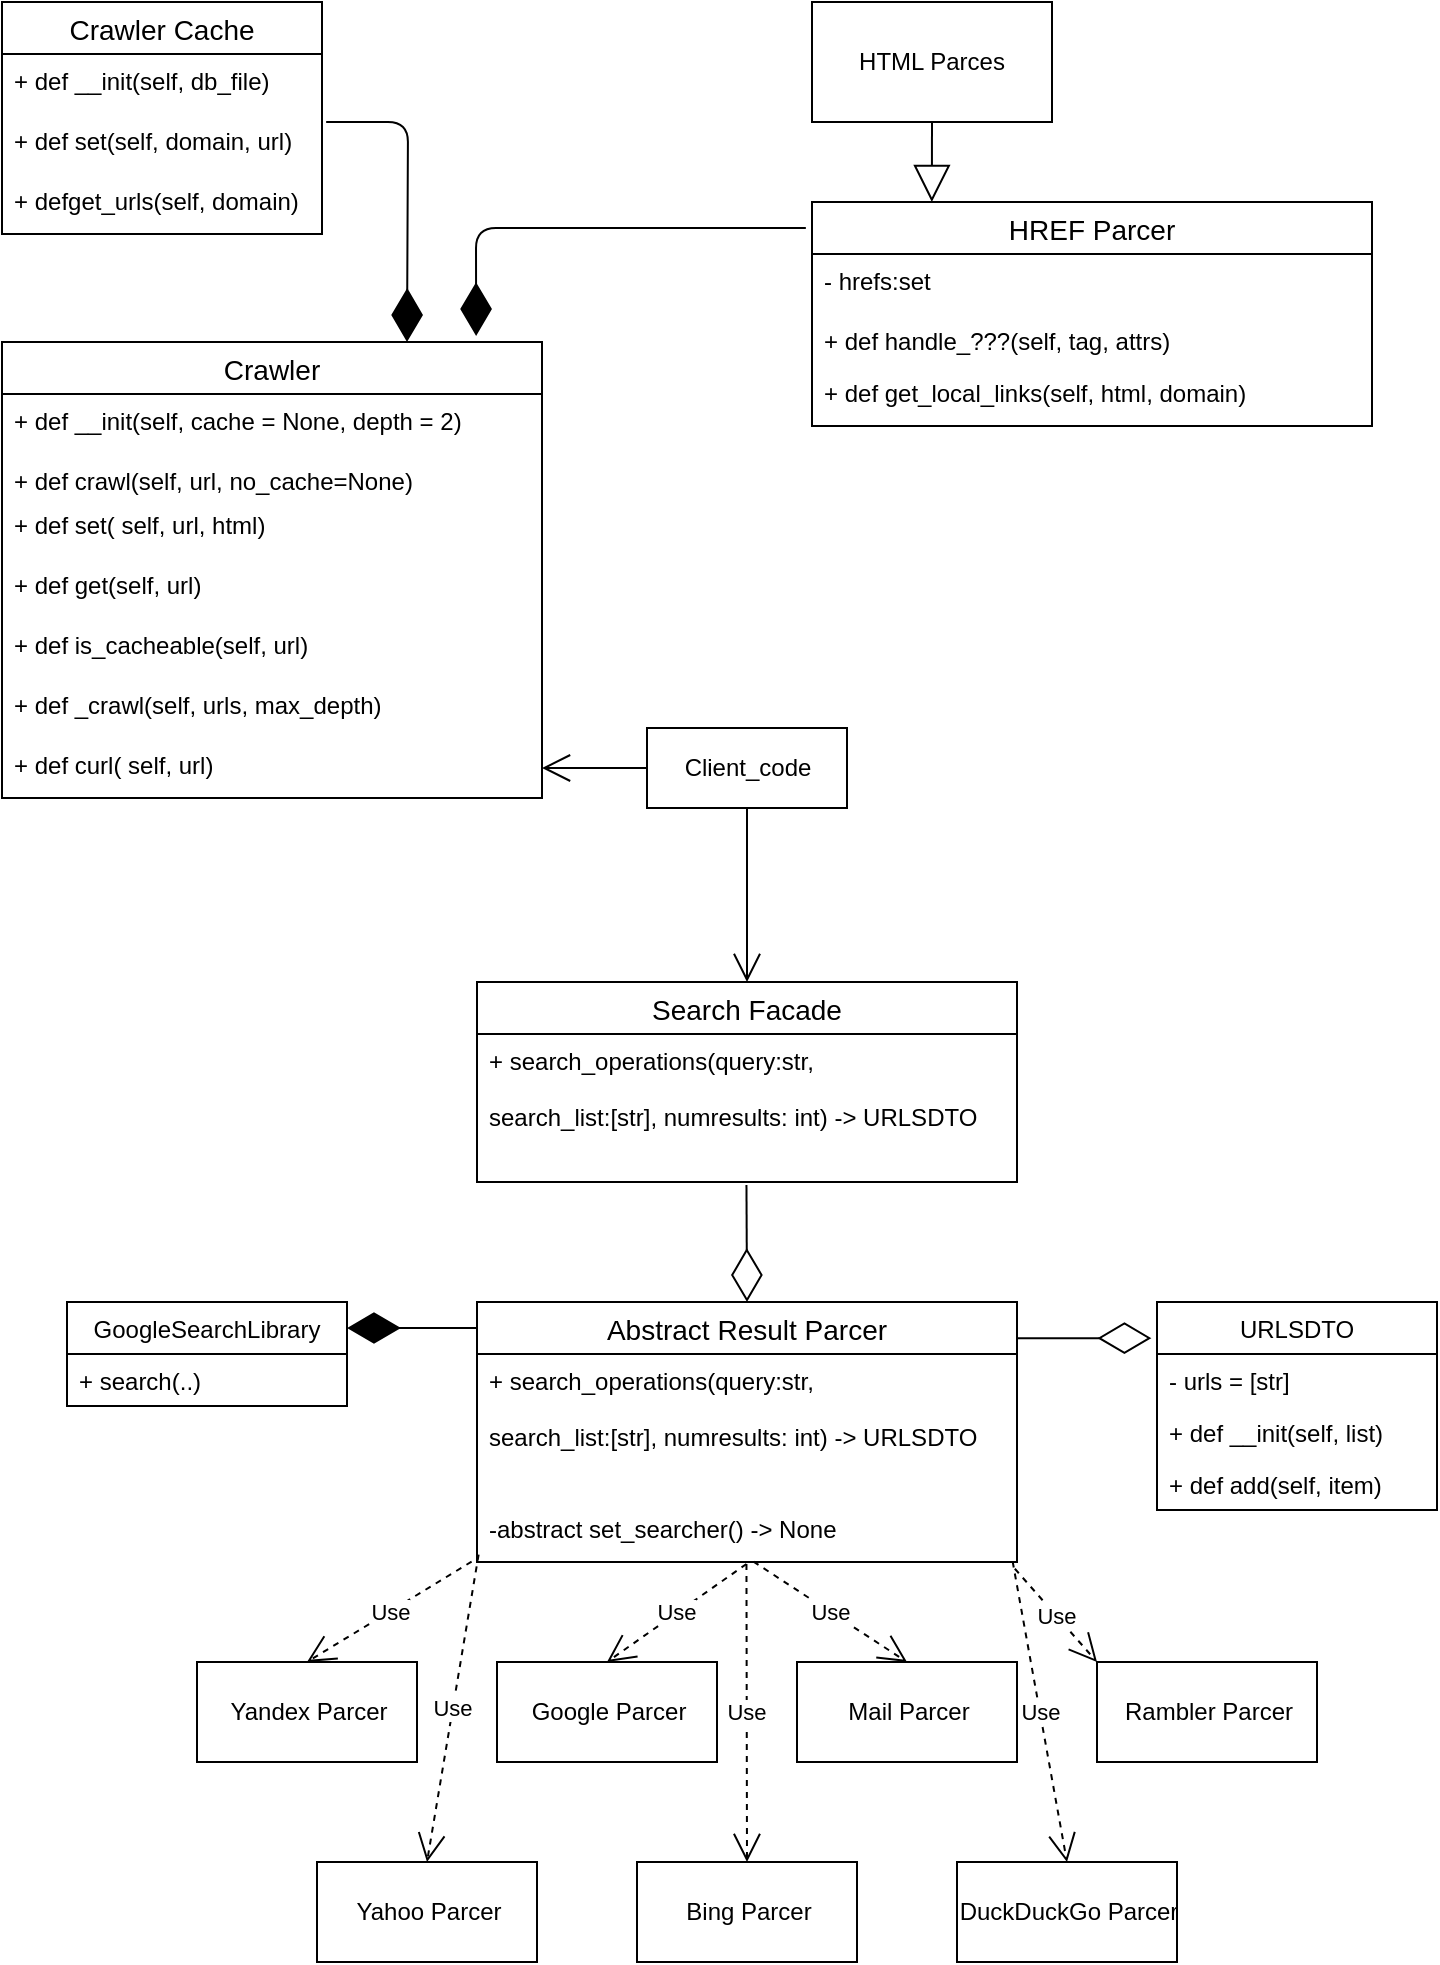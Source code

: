 <mxfile version="13.10.4" type="device"><diagram id="R2lEEEUBdFMjLlhIrx00" name="Page-1"><mxGraphModel dx="1000" dy="1129" grid="1" gridSize="10" guides="1" tooltips="1" connect="1" arrows="1" fold="1" page="1" pageScale="1" pageWidth="850" pageHeight="1100" math="0" shadow="0" extFonts="Permanent Marker^https://fonts.googleapis.com/css?family=Permanent+Marker"><root><mxCell id="0"/><mxCell id="1" parent="0"/><mxCell id="ucLREXVwjTHdh2gIgzQh-1" value="HTML Parces" style="rounded=0;whiteSpace=wrap;html=1;" parent="1" vertex="1"><mxGeometry x="670" y="30" width="120" height="60" as="geometry"/></mxCell><mxCell id="ucLREXVwjTHdh2gIgzQh-2" value="Crawler Cache" style="swimlane;fontStyle=0;childLayout=stackLayout;horizontal=1;startSize=26;horizontalStack=0;resizeParent=1;resizeParentMax=0;resizeLast=0;collapsible=1;marginBottom=0;align=center;fontSize=14;" parent="1" vertex="1"><mxGeometry x="265" y="30" width="160" height="116" as="geometry"/></mxCell><mxCell id="ucLREXVwjTHdh2gIgzQh-3" value="+ def __init(self, db_file)" style="text;strokeColor=none;fillColor=none;spacingLeft=4;spacingRight=4;overflow=hidden;rotatable=0;points=[[0,0.5],[1,0.5]];portConstraint=eastwest;fontSize=12;" parent="ucLREXVwjTHdh2gIgzQh-2" vertex="1"><mxGeometry y="26" width="160" height="30" as="geometry"/></mxCell><mxCell id="ucLREXVwjTHdh2gIgzQh-4" value="+ def set(self, domain, url)" style="text;strokeColor=none;fillColor=none;spacingLeft=4;spacingRight=4;overflow=hidden;rotatable=0;points=[[0,0.5],[1,0.5]];portConstraint=eastwest;fontSize=12;" parent="ucLREXVwjTHdh2gIgzQh-2" vertex="1"><mxGeometry y="56" width="160" height="30" as="geometry"/></mxCell><mxCell id="ucLREXVwjTHdh2gIgzQh-5" value="+ defget_urls(self, domain)" style="text;strokeColor=none;fillColor=none;spacingLeft=4;spacingRight=4;overflow=hidden;rotatable=0;points=[[0,0.5],[1,0.5]];portConstraint=eastwest;fontSize=12;" parent="ucLREXVwjTHdh2gIgzQh-2" vertex="1"><mxGeometry y="86" width="160" height="30" as="geometry"/></mxCell><mxCell id="ucLREXVwjTHdh2gIgzQh-6" value="Crawler" style="swimlane;fontStyle=0;childLayout=stackLayout;horizontal=1;startSize=26;horizontalStack=0;resizeParent=1;resizeParentMax=0;resizeLast=0;collapsible=1;marginBottom=0;align=center;fontSize=14;" parent="1" vertex="1"><mxGeometry x="265" y="200" width="270" height="228" as="geometry"/></mxCell><mxCell id="ucLREXVwjTHdh2gIgzQh-7" value="+ def __init(self, cache = None, depth = 2)" style="text;strokeColor=none;fillColor=none;spacingLeft=4;spacingRight=4;overflow=hidden;rotatable=0;points=[[0,0.5],[1,0.5]];portConstraint=eastwest;fontSize=12;" parent="ucLREXVwjTHdh2gIgzQh-6" vertex="1"><mxGeometry y="26" width="270" height="30" as="geometry"/></mxCell><mxCell id="ucLREXVwjTHdh2gIgzQh-8" value="+ def crawl(self, url, no_cache=None)" style="text;strokeColor=none;fillColor=none;spacingLeft=4;spacingRight=4;overflow=hidden;rotatable=0;points=[[0,0.5],[1,0.5]];portConstraint=eastwest;fontSize=12;" parent="ucLREXVwjTHdh2gIgzQh-6" vertex="1"><mxGeometry y="56" width="270" height="22" as="geometry"/></mxCell><mxCell id="ucLREXVwjTHdh2gIgzQh-9" value="+ def set( self, url, html)" style="text;strokeColor=none;fillColor=none;spacingLeft=4;spacingRight=4;overflow=hidden;rotatable=0;points=[[0,0.5],[1,0.5]];portConstraint=eastwest;fontSize=12;" parent="ucLREXVwjTHdh2gIgzQh-6" vertex="1"><mxGeometry y="78" width="270" height="30" as="geometry"/></mxCell><mxCell id="ucLREXVwjTHdh2gIgzQh-12" value="+ def get(self, url)" style="text;strokeColor=none;fillColor=none;spacingLeft=4;spacingRight=4;overflow=hidden;rotatable=0;points=[[0,0.5],[1,0.5]];portConstraint=eastwest;fontSize=12;" parent="ucLREXVwjTHdh2gIgzQh-6" vertex="1"><mxGeometry y="108" width="270" height="30" as="geometry"/></mxCell><mxCell id="ucLREXVwjTHdh2gIgzQh-13" value="+ def is_cacheable(self, url)" style="text;strokeColor=none;fillColor=none;spacingLeft=4;spacingRight=4;overflow=hidden;rotatable=0;points=[[0,0.5],[1,0.5]];portConstraint=eastwest;fontSize=12;" parent="ucLREXVwjTHdh2gIgzQh-6" vertex="1"><mxGeometry y="138" width="270" height="30" as="geometry"/></mxCell><mxCell id="ucLREXVwjTHdh2gIgzQh-14" value="+ def _crawl(self, urls, max_depth)" style="text;strokeColor=none;fillColor=none;spacingLeft=4;spacingRight=4;overflow=hidden;rotatable=0;points=[[0,0.5],[1,0.5]];portConstraint=eastwest;fontSize=12;" parent="ucLREXVwjTHdh2gIgzQh-6" vertex="1"><mxGeometry y="168" width="270" height="30" as="geometry"/></mxCell><mxCell id="ucLREXVwjTHdh2gIgzQh-15" value="+ def curl( self, url)" style="text;strokeColor=none;fillColor=none;spacingLeft=4;spacingRight=4;overflow=hidden;rotatable=0;points=[[0,0.5],[1,0.5]];portConstraint=eastwest;fontSize=12;" parent="ucLREXVwjTHdh2gIgzQh-6" vertex="1"><mxGeometry y="198" width="270" height="30" as="geometry"/></mxCell><mxCell id="ucLREXVwjTHdh2gIgzQh-16" value="Client_code" style="whiteSpace=wrap;html=1;align=center;" parent="1" vertex="1"><mxGeometry x="587.5" y="393" width="100" height="40" as="geometry"/></mxCell><mxCell id="ucLREXVwjTHdh2gIgzQh-17" value="HREF Parcer" style="swimlane;fontStyle=0;childLayout=stackLayout;horizontal=1;startSize=26;horizontalStack=0;resizeParent=1;resizeParentMax=0;resizeLast=0;collapsible=1;marginBottom=0;align=center;fontSize=14;" parent="1" vertex="1"><mxGeometry x="670" y="130" width="280" height="112" as="geometry"/></mxCell><mxCell id="ucLREXVwjTHdh2gIgzQh-18" value="- hrefs:set" style="text;strokeColor=none;fillColor=none;spacingLeft=4;spacingRight=4;overflow=hidden;rotatable=0;points=[[0,0.5],[1,0.5]];portConstraint=eastwest;fontSize=12;" parent="ucLREXVwjTHdh2gIgzQh-17" vertex="1"><mxGeometry y="26" width="280" height="30" as="geometry"/></mxCell><mxCell id="ucLREXVwjTHdh2gIgzQh-19" value="+ def handle_???(self, tag, attrs)" style="text;strokeColor=none;fillColor=none;spacingLeft=4;spacingRight=4;overflow=hidden;rotatable=0;points=[[0,0.5],[1,0.5]];portConstraint=eastwest;fontSize=12;" parent="ucLREXVwjTHdh2gIgzQh-17" vertex="1"><mxGeometry y="56" width="280" height="26" as="geometry"/></mxCell><mxCell id="ucLREXVwjTHdh2gIgzQh-20" value="+ def get_local_links(self, html, domain)" style="text;strokeColor=none;fillColor=none;spacingLeft=4;spacingRight=4;overflow=hidden;rotatable=0;points=[[0,0.5],[1,0.5]];portConstraint=eastwest;fontSize=12;" parent="ucLREXVwjTHdh2gIgzQh-17" vertex="1"><mxGeometry y="82" width="280" height="30" as="geometry"/></mxCell><mxCell id="ucLREXVwjTHdh2gIgzQh-23" value="" style="endArrow=diamondThin;endFill=1;endSize=24;html=1;exitX=1.013;exitY=0.133;exitDx=0;exitDy=0;exitPerimeter=0;entryX=0.75;entryY=0;entryDx=0;entryDy=0;" parent="1" source="ucLREXVwjTHdh2gIgzQh-4" target="ucLREXVwjTHdh2gIgzQh-6" edge="1"><mxGeometry width="160" relative="1" as="geometry"><mxPoint x="540" y="200" as="sourcePoint"/><mxPoint x="700" y="200" as="targetPoint"/><Array as="points"><mxPoint x="468" y="90"/></Array></mxGeometry></mxCell><mxCell id="ucLREXVwjTHdh2gIgzQh-24" value="" style="endArrow=diamondThin;endFill=1;endSize=24;html=1;exitX=-0.011;exitY=0.116;exitDx=0;exitDy=0;exitPerimeter=0;entryX=0.878;entryY=-0.013;entryDx=0;entryDy=0;entryPerimeter=0;" parent="1" source="ucLREXVwjTHdh2gIgzQh-17" target="ucLREXVwjTHdh2gIgzQh-6" edge="1"><mxGeometry width="160" relative="1" as="geometry"><mxPoint x="510" y="350" as="sourcePoint"/><mxPoint x="670" y="350" as="targetPoint"/><Array as="points"><mxPoint x="502" y="143"/></Array></mxGeometry></mxCell><mxCell id="ucLREXVwjTHdh2gIgzQh-29" value="" style="endArrow=block;endSize=16;endFill=0;html=1;exitX=0.5;exitY=1;exitDx=0;exitDy=0;entryX=0.214;entryY=0;entryDx=0;entryDy=0;entryPerimeter=0;" parent="1" source="ucLREXVwjTHdh2gIgzQh-1" target="ucLREXVwjTHdh2gIgzQh-17" edge="1"><mxGeometry width="160" relative="1" as="geometry"><mxPoint x="510" y="410" as="sourcePoint"/><mxPoint x="670" y="410" as="targetPoint"/></mxGeometry></mxCell><mxCell id="ucLREXVwjTHdh2gIgzQh-31" value="Search Facade" style="swimlane;fontStyle=0;childLayout=stackLayout;horizontal=1;startSize=26;horizontalStack=0;resizeParent=1;resizeParentMax=0;resizeLast=0;collapsible=1;marginBottom=0;align=center;fontSize=14;" parent="1" vertex="1"><mxGeometry x="502.5" y="520" width="270" height="100" as="geometry"/></mxCell><mxCell id="ucLREXVwjTHdh2gIgzQh-32" value="+ search_operations(query:str, &#xA;&#xA;search_list:[str], numresults: int) -&gt; URLSDTO" style="text;strokeColor=none;fillColor=none;spacingLeft=4;spacingRight=4;overflow=hidden;rotatable=0;points=[[0,0.5],[1,0.5]];portConstraint=eastwest;fontSize=12;" parent="ucLREXVwjTHdh2gIgzQh-31" vertex="1"><mxGeometry y="26" width="270" height="74" as="geometry"/></mxCell><mxCell id="ucLREXVwjTHdh2gIgzQh-35" value="Abstract Result Parcer" style="swimlane;fontStyle=0;childLayout=stackLayout;horizontal=1;startSize=26;horizontalStack=0;resizeParent=1;resizeParentMax=0;resizeLast=0;collapsible=1;marginBottom=0;align=center;fontSize=14;" parent="1" vertex="1"><mxGeometry x="502.5" y="680" width="270" height="130" as="geometry"/></mxCell><mxCell id="9xk_dJZoABAjw4nXEasr-6" value="+ search_operations(query:str, &#xA;&#xA;search_list:[str], numresults: int) -&gt; URLSDTO" style="text;strokeColor=none;fillColor=none;spacingLeft=4;spacingRight=4;overflow=hidden;rotatable=0;points=[[0,0.5],[1,0.5]];portConstraint=eastwest;fontSize=12;" vertex="1" parent="ucLREXVwjTHdh2gIgzQh-35"><mxGeometry y="26" width="270" height="74" as="geometry"/></mxCell><mxCell id="ucLREXVwjTHdh2gIgzQh-36" value="-abstract set_searcher() -&gt; None" style="text;strokeColor=none;fillColor=none;spacingLeft=4;spacingRight=4;overflow=hidden;rotatable=0;points=[[0,0.5],[1,0.5]];portConstraint=eastwest;fontSize=12;" parent="ucLREXVwjTHdh2gIgzQh-35" vertex="1"><mxGeometry y="100" width="270" height="30" as="geometry"/></mxCell><mxCell id="9xk_dJZoABAjw4nXEasr-7" value="URLSDTO" style="swimlane;fontStyle=0;childLayout=stackLayout;horizontal=1;startSize=26;fillColor=none;horizontalStack=0;resizeParent=1;resizeParentMax=0;resizeLast=0;collapsible=1;marginBottom=0;" vertex="1" parent="1"><mxGeometry x="842.5" y="680" width="140" height="104" as="geometry"/></mxCell><mxCell id="9xk_dJZoABAjw4nXEasr-8" value="- urls = [str]" style="text;strokeColor=none;fillColor=none;align=left;verticalAlign=top;spacingLeft=4;spacingRight=4;overflow=hidden;rotatable=0;points=[[0,0.5],[1,0.5]];portConstraint=eastwest;" vertex="1" parent="9xk_dJZoABAjw4nXEasr-7"><mxGeometry y="26" width="140" height="26" as="geometry"/></mxCell><mxCell id="9xk_dJZoABAjw4nXEasr-9" value="+ def __init(self, list)" style="text;strokeColor=none;fillColor=none;align=left;verticalAlign=top;spacingLeft=4;spacingRight=4;overflow=hidden;rotatable=0;points=[[0,0.5],[1,0.5]];portConstraint=eastwest;" vertex="1" parent="9xk_dJZoABAjw4nXEasr-7"><mxGeometry y="52" width="140" height="26" as="geometry"/></mxCell><mxCell id="9xk_dJZoABAjw4nXEasr-10" value="+ def add(self, item) " style="text;strokeColor=none;fillColor=none;align=left;verticalAlign=top;spacingLeft=4;spacingRight=4;overflow=hidden;rotatable=0;points=[[0,0.5],[1,0.5]];portConstraint=eastwest;" vertex="1" parent="9xk_dJZoABAjw4nXEasr-7"><mxGeometry y="78" width="140" height="26" as="geometry"/></mxCell><mxCell id="9xk_dJZoABAjw4nXEasr-11" value="&lt;div&gt;Yandex Parcer&lt;/div&gt;" style="html=1;" vertex="1" parent="1"><mxGeometry x="362.5" y="860" width="110" height="50" as="geometry"/></mxCell><mxCell id="9xk_dJZoABAjw4nXEasr-12" value="Google Parcer" style="html=1;" vertex="1" parent="1"><mxGeometry x="512.5" y="860" width="110" height="50" as="geometry"/></mxCell><mxCell id="9xk_dJZoABAjw4nXEasr-13" value="Mail Parcer" style="html=1;" vertex="1" parent="1"><mxGeometry x="662.5" y="860" width="110" height="50" as="geometry"/></mxCell><mxCell id="9xk_dJZoABAjw4nXEasr-14" value="Rambler Parcer" style="html=1;" vertex="1" parent="1"><mxGeometry x="812.5" y="860" width="110" height="50" as="geometry"/></mxCell><mxCell id="9xk_dJZoABAjw4nXEasr-15" value="Yahoo Parcer" style="html=1;" vertex="1" parent="1"><mxGeometry x="422.5" y="960" width="110" height="50" as="geometry"/></mxCell><mxCell id="9xk_dJZoABAjw4nXEasr-16" value="Bing Parcer" style="html=1;" vertex="1" parent="1"><mxGeometry x="582.5" y="960" width="110" height="50" as="geometry"/></mxCell><mxCell id="9xk_dJZoABAjw4nXEasr-17" value="DuckDuckGo Parcer" style="html=1;" vertex="1" parent="1"><mxGeometry x="742.5" y="960" width="110" height="50" as="geometry"/></mxCell><mxCell id="9xk_dJZoABAjw4nXEasr-22" value="GoogleSearchLibrary" style="swimlane;fontStyle=0;childLayout=stackLayout;horizontal=1;startSize=26;fillColor=none;horizontalStack=0;resizeParent=1;resizeParentMax=0;resizeLast=0;collapsible=1;marginBottom=0;" vertex="1" parent="1"><mxGeometry x="297.5" y="680" width="140" height="52" as="geometry"/></mxCell><mxCell id="9xk_dJZoABAjw4nXEasr-23" value="+ search(..)" style="text;strokeColor=none;fillColor=none;align=left;verticalAlign=top;spacingLeft=4;spacingRight=4;overflow=hidden;rotatable=0;points=[[0,0.5],[1,0.5]];portConstraint=eastwest;" vertex="1" parent="9xk_dJZoABAjw4nXEasr-22"><mxGeometry y="26" width="140" height="26" as="geometry"/></mxCell><mxCell id="9xk_dJZoABAjw4nXEasr-26" value="" style="endArrow=diamondThin;endFill=0;endSize=24;html=1;exitX=0.499;exitY=1.021;exitDx=0;exitDy=0;exitPerimeter=0;entryX=0.5;entryY=0;entryDx=0;entryDy=0;" edge="1" parent="1" source="ucLREXVwjTHdh2gIgzQh-32" target="ucLREXVwjTHdh2gIgzQh-35"><mxGeometry width="160" relative="1" as="geometry"><mxPoint x="592.5" y="630" as="sourcePoint"/><mxPoint x="612.5" y="690" as="targetPoint"/></mxGeometry></mxCell><mxCell id="9xk_dJZoABAjw4nXEasr-27" value="" style="endArrow=diamondThin;endFill=1;endSize=24;html=1;entryX=1;entryY=0.25;entryDx=0;entryDy=0;" edge="1" parent="1" target="9xk_dJZoABAjw4nXEasr-22"><mxGeometry width="160" relative="1" as="geometry"><mxPoint x="502.5" y="693" as="sourcePoint"/><mxPoint x="312.5" y="800" as="targetPoint"/></mxGeometry></mxCell><mxCell id="9xk_dJZoABAjw4nXEasr-28" value="" style="endArrow=diamondThin;endFill=0;endSize=24;html=1;exitX=1;exitY=0.139;exitDx=0;exitDy=0;exitPerimeter=0;entryX=-0.02;entryY=0.174;entryDx=0;entryDy=0;entryPerimeter=0;" edge="1" parent="1" source="ucLREXVwjTHdh2gIgzQh-35" target="9xk_dJZoABAjw4nXEasr-7"><mxGeometry width="160" relative="1" as="geometry"><mxPoint x="442.5" y="760" as="sourcePoint"/><mxPoint x="602.5" y="760" as="targetPoint"/></mxGeometry></mxCell><mxCell id="9xk_dJZoABAjw4nXEasr-29" value="Use" style="endArrow=open;endSize=12;dashed=1;html=1;exitX=0.499;exitY=1.033;exitDx=0;exitDy=0;exitPerimeter=0;entryX=0.5;entryY=0;entryDx=0;entryDy=0;" edge="1" parent="1" source="ucLREXVwjTHdh2gIgzQh-36" target="9xk_dJZoABAjw4nXEasr-16"><mxGeometry width="160" relative="1" as="geometry"><mxPoint x="572.5" y="760" as="sourcePoint"/><mxPoint x="732.5" y="760" as="targetPoint"/></mxGeometry></mxCell><mxCell id="9xk_dJZoABAjw4nXEasr-30" value="Use" style="endArrow=open;endSize=12;dashed=1;html=1;exitX=0.512;exitY=0.994;exitDx=0;exitDy=0;exitPerimeter=0;entryX=0.5;entryY=0;entryDx=0;entryDy=0;" edge="1" parent="1" source="ucLREXVwjTHdh2gIgzQh-36" target="9xk_dJZoABAjw4nXEasr-13"><mxGeometry width="160" relative="1" as="geometry"><mxPoint x="572.5" y="760" as="sourcePoint"/><mxPoint x="732.5" y="760" as="targetPoint"/></mxGeometry></mxCell><mxCell id="9xk_dJZoABAjw4nXEasr-31" value="Use" style="endArrow=open;endSize=12;dashed=1;html=1;exitX=0.996;exitY=1.112;exitDx=0;exitDy=0;exitPerimeter=0;entryX=0;entryY=0;entryDx=0;entryDy=0;" edge="1" parent="1" source="ucLREXVwjTHdh2gIgzQh-36" target="9xk_dJZoABAjw4nXEasr-14"><mxGeometry width="160" relative="1" as="geometry"><mxPoint x="572.5" y="760" as="sourcePoint"/><mxPoint x="732.5" y="760" as="targetPoint"/></mxGeometry></mxCell><mxCell id="9xk_dJZoABAjw4nXEasr-32" value="Use" style="endArrow=open;endSize=12;dashed=1;html=1;exitX=0.992;exitY=0.994;exitDx=0;exitDy=0;exitPerimeter=0;entryX=0.5;entryY=0;entryDx=0;entryDy=0;" edge="1" parent="1" source="ucLREXVwjTHdh2gIgzQh-36" target="9xk_dJZoABAjw4nXEasr-17"><mxGeometry width="160" relative="1" as="geometry"><mxPoint x="572.5" y="760" as="sourcePoint"/><mxPoint x="732.5" y="760" as="targetPoint"/></mxGeometry></mxCell><mxCell id="9xk_dJZoABAjw4nXEasr-33" value="Use" style="endArrow=open;endSize=12;dashed=1;html=1;exitX=0.499;exitY=1.033;exitDx=0;exitDy=0;exitPerimeter=0;entryX=0.5;entryY=0;entryDx=0;entryDy=0;" edge="1" parent="1" source="ucLREXVwjTHdh2gIgzQh-36" target="9xk_dJZoABAjw4nXEasr-12"><mxGeometry width="160" relative="1" as="geometry"><mxPoint x="572.5" y="760" as="sourcePoint"/><mxPoint x="732.5" y="760" as="targetPoint"/></mxGeometry></mxCell><mxCell id="9xk_dJZoABAjw4nXEasr-34" value="Use" style="endArrow=open;endSize=12;dashed=1;html=1;exitX=-0.01;exitY=0.994;exitDx=0;exitDy=0;exitPerimeter=0;entryX=0.5;entryY=0;entryDx=0;entryDy=0;" edge="1" parent="1" source="ucLREXVwjTHdh2gIgzQh-36" target="9xk_dJZoABAjw4nXEasr-11"><mxGeometry width="160" relative="1" as="geometry"><mxPoint x="572.5" y="760" as="sourcePoint"/><mxPoint x="732.5" y="760" as="targetPoint"/></mxGeometry></mxCell><mxCell id="9xk_dJZoABAjw4nXEasr-35" value="Use" style="endArrow=open;endSize=12;dashed=1;html=1;exitX=0.003;exitY=0.876;exitDx=0;exitDy=0;exitPerimeter=0;entryX=0.5;entryY=0;entryDx=0;entryDy=0;" edge="1" parent="1" source="ucLREXVwjTHdh2gIgzQh-36" target="9xk_dJZoABAjw4nXEasr-15"><mxGeometry width="160" relative="1" as="geometry"><mxPoint x="572.5" y="760" as="sourcePoint"/><mxPoint x="732.5" y="760" as="targetPoint"/></mxGeometry></mxCell><mxCell id="9xk_dJZoABAjw4nXEasr-36" value="" style="endArrow=open;endFill=1;endSize=12;html=1;exitX=0;exitY=0.5;exitDx=0;exitDy=0;entryX=1;entryY=0.5;entryDx=0;entryDy=0;" edge="1" parent="1" source="ucLREXVwjTHdh2gIgzQh-16" target="ucLREXVwjTHdh2gIgzQh-15"><mxGeometry width="160" relative="1" as="geometry"><mxPoint x="550" y="510" as="sourcePoint"/><mxPoint x="710" y="510" as="targetPoint"/></mxGeometry></mxCell><mxCell id="9xk_dJZoABAjw4nXEasr-37" value="" style="endArrow=open;endFill=1;endSize=12;html=1;exitX=0.5;exitY=1;exitDx=0;exitDy=0;entryX=0.5;entryY=0;entryDx=0;entryDy=0;" edge="1" parent="1" source="ucLREXVwjTHdh2gIgzQh-16" target="ucLREXVwjTHdh2gIgzQh-31"><mxGeometry width="160" relative="1" as="geometry"><mxPoint x="510" y="590" as="sourcePoint"/><mxPoint x="670" y="590" as="targetPoint"/></mxGeometry></mxCell></root></mxGraphModel></diagram></mxfile>